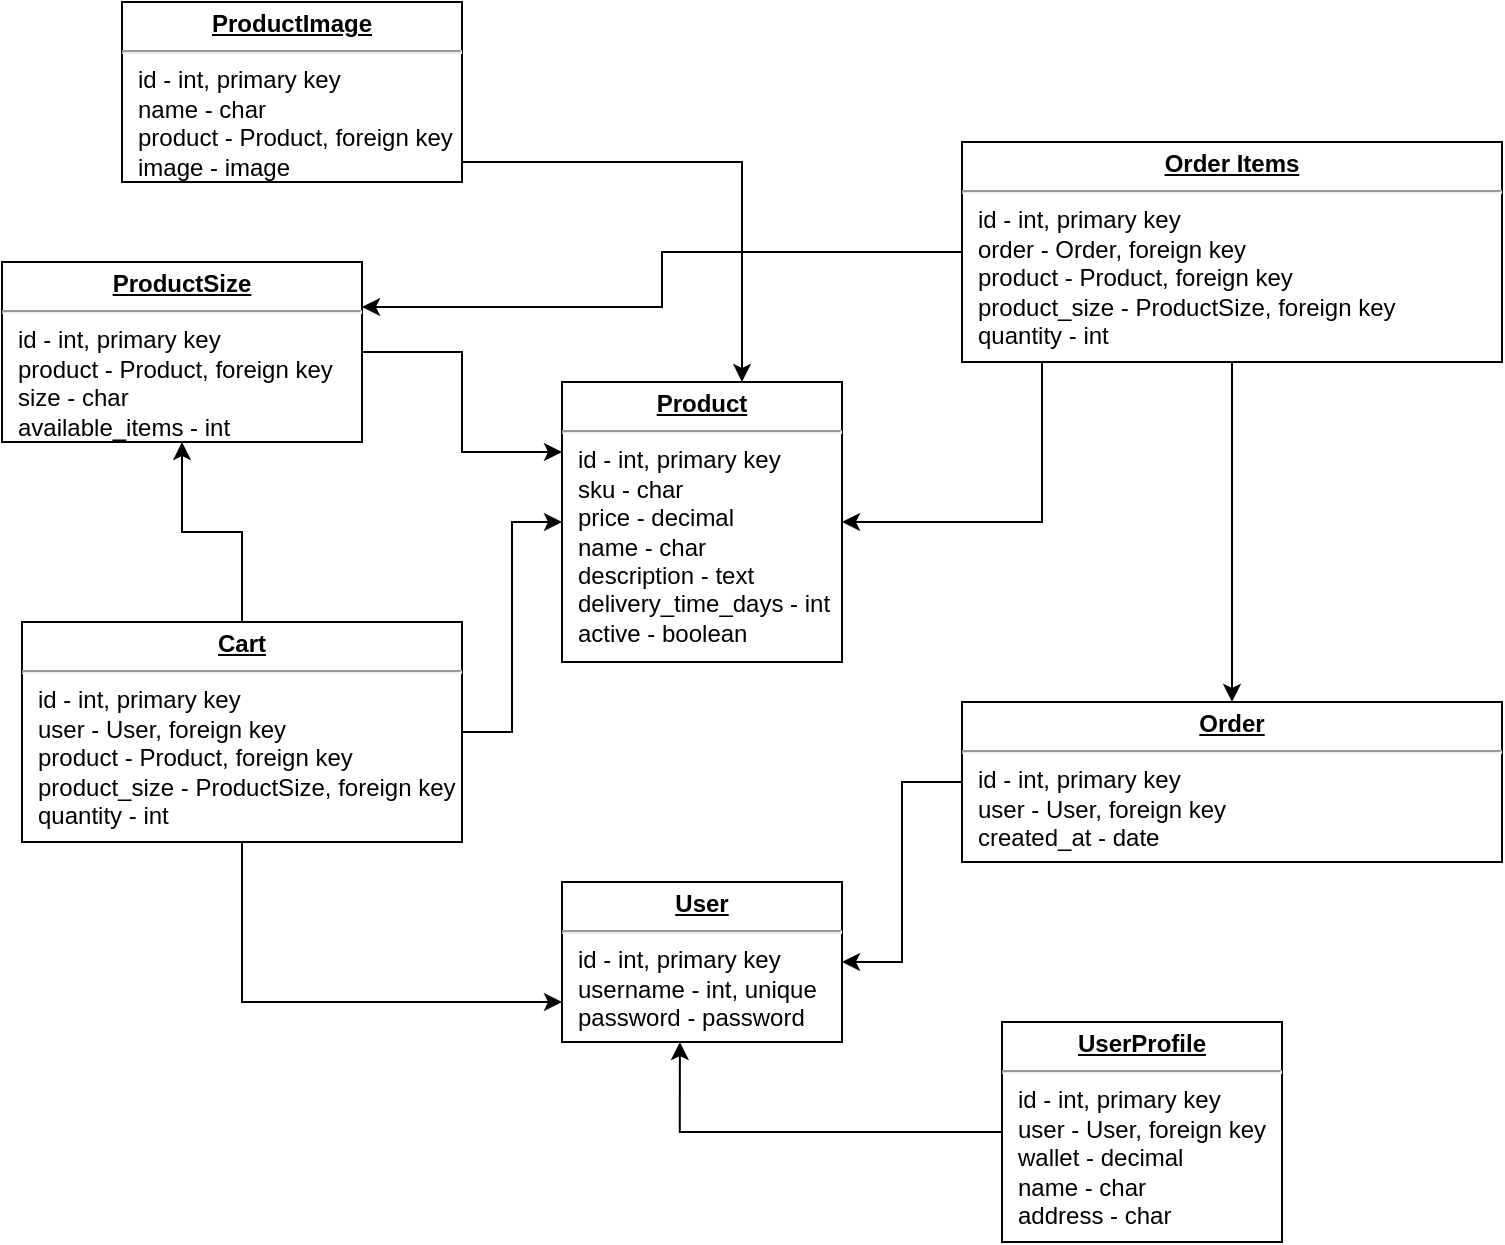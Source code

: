 <mxfile version="20.0.4" type="github">
  <diagram name="Page-1" id="a7904f86-f2b4-8e86-fa97-74104820619b">
    <mxGraphModel dx="1422" dy="762" grid="1" gridSize="10" guides="1" tooltips="1" connect="1" arrows="1" fold="1" page="1" pageScale="1" pageWidth="1100" pageHeight="850" background="none" math="0" shadow="0">
      <root>
        <mxCell id="0" />
        <mxCell id="1" parent="0" />
        <mxCell id="24794b860abc3c2d-23" value="&lt;p style=&quot;margin: 0px ; margin-top: 4px ; text-align: center ; text-decoration: underline&quot;&gt;&lt;b&gt;Product&lt;/b&gt;&lt;/p&gt;&lt;hr&gt;&lt;p style=&quot;margin: 0px ; margin-left: 8px&quot;&gt;id - int, primary key&lt;br&gt;sku - char&lt;br&gt;price - decimal&lt;/p&gt;&lt;p style=&quot;margin: 0px ; margin-left: 8px&quot;&gt;name - char&lt;br&gt;&lt;/p&gt;&lt;p style=&quot;margin: 0px ; margin-left: 8px&quot;&gt;description - text&lt;br&gt;&lt;/p&gt;&lt;p style=&quot;margin: 0px ; margin-left: 8px&quot;&gt;delivery_time_days - int&lt;br&gt;&lt;/p&gt;&lt;p style=&quot;margin: 0px ; margin-left: 8px&quot;&gt;active - boolean&lt;/p&gt;" style="verticalAlign=top;align=left;overflow=fill;fontSize=12;fontFamily=Helvetica;html=1;rounded=0;shadow=0;comic=0;labelBackgroundColor=none;strokeWidth=1" parent="1" vertex="1">
          <mxGeometry x="460" y="240" width="140" height="140" as="geometry" />
        </mxCell>
        <mxCell id="ce0f_eohbTiyzO9vxbr--2" style="edgeStyle=orthogonalEdgeStyle;rounded=0;orthogonalLoop=1;jettySize=auto;html=1;exitX=1;exitY=0.5;exitDx=0;exitDy=0;" parent="1" source="24794b860abc3c2d-26" target="24794b860abc3c2d-23" edge="1">
          <mxGeometry relative="1" as="geometry">
            <mxPoint x="500" y="130" as="sourcePoint" />
            <Array as="points">
              <mxPoint x="410" y="130" />
              <mxPoint x="550" y="130" />
            </Array>
          </mxGeometry>
        </mxCell>
        <mxCell id="24794b860abc3c2d-26" value="&lt;p style=&quot;margin: 0px ; margin-top: 4px ; text-align: center ; text-decoration: underline&quot;&gt;&lt;b&gt;ProductImage&lt;/b&gt;&lt;/p&gt;&lt;hr&gt;&lt;p style=&quot;margin: 0px ; margin-left: 8px&quot;&gt;id - int, primary key&lt;/p&gt;&lt;p style=&quot;margin: 0px ; margin-left: 8px&quot;&gt;name - char&lt;br&gt;product - Product, foreign key&lt;br&gt;image - image&lt;/p&gt;" style="verticalAlign=top;align=left;overflow=fill;fontSize=12;fontFamily=Helvetica;html=1;rounded=0;shadow=0;comic=0;labelBackgroundColor=none;strokeWidth=1" parent="1" vertex="1">
          <mxGeometry x="240" y="50" width="170" height="90" as="geometry" />
        </mxCell>
        <mxCell id="ce0f_eohbTiyzO9vxbr--3" style="edgeStyle=orthogonalEdgeStyle;rounded=0;orthogonalLoop=1;jettySize=auto;html=1;entryX=0;entryY=0.25;entryDx=0;entryDy=0;" parent="1" source="24794b860abc3c2d-27" target="24794b860abc3c2d-23" edge="1">
          <mxGeometry relative="1" as="geometry" />
        </mxCell>
        <mxCell id="24794b860abc3c2d-27" value="&lt;p style=&quot;margin: 0px ; margin-top: 4px ; text-align: center ; text-decoration: underline&quot;&gt;&lt;b&gt;ProductSize&lt;/b&gt;&lt;/p&gt;&lt;hr&gt;&lt;p style=&quot;margin: 0px ; margin-left: 8px&quot;&gt;id - int, primary key&lt;/p&gt;&lt;p style=&quot;margin: 0px ; margin-left: 8px&quot;&gt;product - Product, foreign key&lt;br&gt;size - char&lt;br&gt;available_items - int&lt;/p&gt;" style="verticalAlign=top;align=left;overflow=fill;fontSize=12;fontFamily=Helvetica;html=1;rounded=0;shadow=0;comic=0;labelBackgroundColor=none;strokeWidth=1" parent="1" vertex="1">
          <mxGeometry x="180" y="180" width="180" height="90" as="geometry" />
        </mxCell>
        <mxCell id="ce0f_eohbTiyzO9vxbr--4" style="edgeStyle=orthogonalEdgeStyle;rounded=0;orthogonalLoop=1;jettySize=auto;html=1;" parent="1" source="24794b860abc3c2d-28" target="24794b860abc3c2d-23" edge="1">
          <mxGeometry relative="1" as="geometry" />
        </mxCell>
        <mxCell id="ce0f_eohbTiyzO9vxbr--5" style="edgeStyle=orthogonalEdgeStyle;rounded=0;orthogonalLoop=1;jettySize=auto;html=1;entryX=0.5;entryY=1;entryDx=0;entryDy=0;" parent="1" source="24794b860abc3c2d-28" target="24794b860abc3c2d-27" edge="1">
          <mxGeometry relative="1" as="geometry" />
        </mxCell>
        <mxCell id="ce0f_eohbTiyzO9vxbr--9" style="edgeStyle=orthogonalEdgeStyle;rounded=0;orthogonalLoop=1;jettySize=auto;html=1;entryX=0;entryY=0.75;entryDx=0;entryDy=0;" parent="1" source="24794b860abc3c2d-28" target="ce0f_eohbTiyzO9vxbr--6" edge="1">
          <mxGeometry relative="1" as="geometry">
            <Array as="points">
              <mxPoint x="300" y="550" />
            </Array>
          </mxGeometry>
        </mxCell>
        <mxCell id="24794b860abc3c2d-28" value="&lt;p style=&quot;margin: 0px ; margin-top: 4px ; text-align: center ; text-decoration: underline&quot;&gt;&lt;b&gt;Cart&lt;/b&gt;&lt;/p&gt;&lt;hr&gt;&lt;p style=&quot;margin: 0px ; margin-left: 8px&quot;&gt;id - int, primary key&lt;/p&gt;&lt;p style=&quot;margin: 0px ; margin-left: 8px&quot;&gt;user - User, foreign key&lt;br&gt;product - Product, foreign key&lt;br&gt;product_size - ProductSize, foreign key&lt;/p&gt;&lt;p style=&quot;margin: 0px ; margin-left: 8px&quot;&gt;quantity - int&lt;/p&gt;" style="verticalAlign=top;align=left;overflow=fill;fontSize=12;fontFamily=Helvetica;html=1;rounded=0;shadow=0;comic=0;labelBackgroundColor=none;strokeWidth=1" parent="1" vertex="1">
          <mxGeometry x="190" y="360" width="220" height="110" as="geometry" />
        </mxCell>
        <mxCell id="tDkkHCIxw1pYvnDHNVIv-2" style="edgeStyle=orthogonalEdgeStyle;rounded=0;orthogonalLoop=1;jettySize=auto;html=1;entryX=1;entryY=0.5;entryDx=0;entryDy=0;" parent="1" source="ce0f_eohbTiyzO9vxbr--1" target="ce0f_eohbTiyzO9vxbr--6" edge="1">
          <mxGeometry relative="1" as="geometry" />
        </mxCell>
        <mxCell id="ce0f_eohbTiyzO9vxbr--1" value="&lt;p style=&quot;margin: 0px ; margin-top: 4px ; text-align: center ; text-decoration: underline&quot;&gt;&lt;b&gt;Order&lt;/b&gt;&lt;/p&gt;&lt;hr&gt;&lt;p style=&quot;margin: 0px ; margin-left: 8px&quot;&gt;id - int, primary key&lt;br&gt;user - User, foreign key&lt;br&gt;created_at - date&lt;/p&gt;" style="verticalAlign=top;align=left;overflow=fill;fontSize=12;fontFamily=Helvetica;html=1;rounded=0;shadow=0;comic=0;labelBackgroundColor=none;strokeWidth=1" parent="1" vertex="1">
          <mxGeometry x="660" y="400" width="270" height="80" as="geometry" />
        </mxCell>
        <mxCell id="ce0f_eohbTiyzO9vxbr--6" value="&lt;p style=&quot;margin: 0px ; margin-top: 4px ; text-align: center ; text-decoration: underline&quot;&gt;&lt;b&gt;User&lt;/b&gt;&lt;/p&gt;&lt;hr&gt;&lt;p style=&quot;margin: 0px ; margin-left: 8px&quot;&gt;id - int, primary key&lt;/p&gt;&lt;p style=&quot;margin: 0px ; margin-left: 8px&quot;&gt;username - int, unique&lt;br&gt;password - password&lt;br&gt;&lt;br&gt;&lt;/p&gt;" style="verticalAlign=top;align=left;overflow=fill;fontSize=12;fontFamily=Helvetica;html=1;rounded=0;shadow=0;comic=0;labelBackgroundColor=none;strokeWidth=1" parent="1" vertex="1">
          <mxGeometry x="460" y="490" width="140" height="80" as="geometry" />
        </mxCell>
        <mxCell id="tDkkHCIxw1pYvnDHNVIv-3" style="edgeStyle=orthogonalEdgeStyle;rounded=0;orthogonalLoop=1;jettySize=auto;html=1;entryX=1;entryY=0.25;entryDx=0;entryDy=0;" parent="1" source="tDkkHCIxw1pYvnDHNVIv-1" target="24794b860abc3c2d-27" edge="1">
          <mxGeometry relative="1" as="geometry" />
        </mxCell>
        <mxCell id="tDkkHCIxw1pYvnDHNVIv-4" style="edgeStyle=orthogonalEdgeStyle;rounded=0;orthogonalLoop=1;jettySize=auto;html=1;entryX=1;entryY=0.5;entryDx=0;entryDy=0;" parent="1" source="tDkkHCIxw1pYvnDHNVIv-1" target="24794b860abc3c2d-23" edge="1">
          <mxGeometry relative="1" as="geometry">
            <Array as="points">
              <mxPoint x="700" y="310" />
            </Array>
          </mxGeometry>
        </mxCell>
        <mxCell id="tDkkHCIxw1pYvnDHNVIv-5" style="edgeStyle=orthogonalEdgeStyle;rounded=0;orthogonalLoop=1;jettySize=auto;html=1;" parent="1" source="tDkkHCIxw1pYvnDHNVIv-1" target="ce0f_eohbTiyzO9vxbr--1" edge="1">
          <mxGeometry relative="1" as="geometry">
            <Array as="points">
              <mxPoint x="795" y="230" />
              <mxPoint x="795" y="230" />
            </Array>
          </mxGeometry>
        </mxCell>
        <mxCell id="tDkkHCIxw1pYvnDHNVIv-1" value="&lt;p style=&quot;margin: 0px ; margin-top: 4px ; text-align: center ; text-decoration: underline&quot;&gt;&lt;b&gt;Order Items&lt;/b&gt;&lt;/p&gt;&lt;hr&gt;&lt;p style=&quot;margin: 0px ; margin-left: 8px&quot;&gt;id - int, primary key&lt;/p&gt;&lt;p style=&quot;margin: 0px ; margin-left: 8px&quot;&gt;order - Order, foreign key&lt;br&gt;product - Product, foreign key&lt;br&gt;product_size - ProductSize, foreign key&lt;/p&gt;&lt;p style=&quot;margin: 0px ; margin-left: 8px&quot;&gt;quantity - int&lt;/p&gt;" style="verticalAlign=top;align=left;overflow=fill;fontSize=12;fontFamily=Helvetica;html=1;rounded=0;shadow=0;comic=0;labelBackgroundColor=none;strokeWidth=1" parent="1" vertex="1">
          <mxGeometry x="660" y="120" width="270" height="110" as="geometry" />
        </mxCell>
        <mxCell id="XMVODomKUU4TG5hYKIbN-2" style="edgeStyle=orthogonalEdgeStyle;rounded=0;orthogonalLoop=1;jettySize=auto;html=1;entryX=0.421;entryY=1;entryDx=0;entryDy=0;entryPerimeter=0;" edge="1" parent="1" source="XMVODomKUU4TG5hYKIbN-1" target="ce0f_eohbTiyzO9vxbr--6">
          <mxGeometry relative="1" as="geometry" />
        </mxCell>
        <mxCell id="XMVODomKUU4TG5hYKIbN-1" value="&lt;p style=&quot;margin: 0px ; margin-top: 4px ; text-align: center ; text-decoration: underline&quot;&gt;&lt;b&gt;UserProfile&lt;/b&gt;&lt;/p&gt;&lt;hr&gt;&lt;p style=&quot;margin: 0px ; margin-left: 8px&quot;&gt;id - int, primary key&lt;/p&gt;&lt;p style=&quot;margin: 0px ; margin-left: 8px&quot;&gt;user - User, foreign key&lt;br&gt;wallet - decimal&lt;/p&gt;&lt;p style=&quot;margin: 0px ; margin-left: 8px&quot;&gt;name - char&lt;/p&gt;&lt;p style=&quot;margin: 0px ; margin-left: 8px&quot;&gt;address - char&lt;br&gt;&lt;br&gt;&lt;/p&gt;" style="verticalAlign=top;align=left;overflow=fill;fontSize=12;fontFamily=Helvetica;html=1;rounded=0;shadow=0;comic=0;labelBackgroundColor=none;strokeWidth=1" vertex="1" parent="1">
          <mxGeometry x="680" y="560" width="140" height="110" as="geometry" />
        </mxCell>
      </root>
    </mxGraphModel>
  </diagram>
</mxfile>
